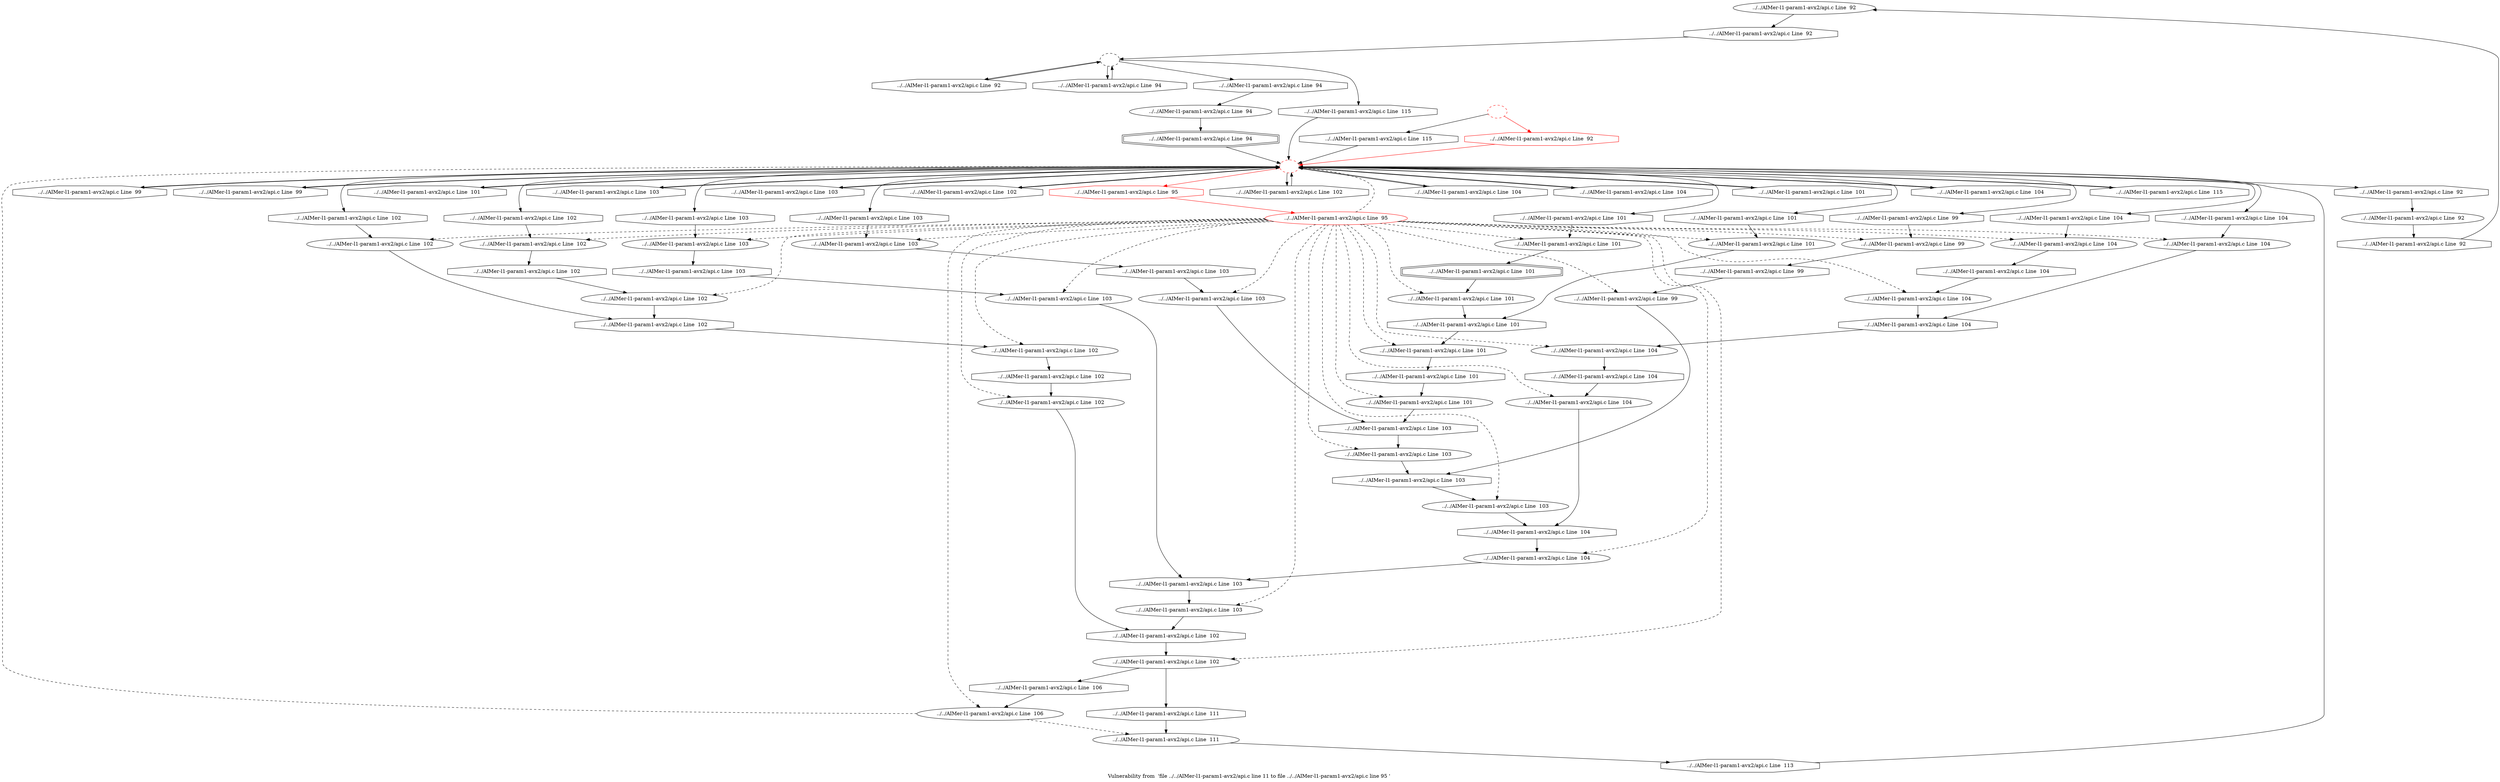 digraph "Vulnerability from 'file ../../AIMer-l1-param1-avx2/api.c line 11 to file ../../AIMer-l1-param1-avx2/api.c line 95 '  "{
label="Vulnerability from  'file ../../AIMer-l1-param1-avx2/api.c line 11 to file ../../AIMer-l1-param1-avx2/api.c line 95 ' ";
node_578[shape=ellipse,style=solid,label="../../AIMer-l1-param1-avx2/api.c Line  92"]
node_581[shape=octagon,style=solid,label="../../AIMer-l1-param1-avx2/api.c Line  92"]
"node_578"->"node_581"
node_577[shape=octagon,style=solid,label="../../AIMer-l1-param1-avx2/api.c Line  92"]
node_576[shape=ellipse,style=solid,label="../../AIMer-l1-param1-avx2/api.c Line  92"]
"node_577"->"node_576"
node_579[shape=octagon,style=solid,label="../../AIMer-l1-param1-avx2/api.c Line  92"]
"node_576"->"node_579"
node_575[shape=octagon,style=solid,label="../../AIMer-l1-param1-avx2/api.c Line  92", color=red]
node_574[shape=ellipse,style=dashed,label="", color=red]
"node_575"->"node_574" [color=red]
"node_574"->"node_577"
node_587[shape=octagon,style=solid,label="../../AIMer-l1-param1-avx2/api.c Line  95", color=red]
"node_574"->"node_587" [color=red]
node_588[shape=octagon,style=solid,label="../../AIMer-l1-param1-avx2/api.c Line  99"]
"node_574"->"node_588"
node_589[shape=octagon,style=solid,label="../../AIMer-l1-param1-avx2/api.c Line  99"]
"node_574"->"node_589"
node_591[shape=octagon,style=solid,label="../../AIMer-l1-param1-avx2/api.c Line  99"]
"node_574"->"node_591"
node_599[shape=octagon,style=solid,label="../../AIMer-l1-param1-avx2/api.c Line  101"]
"node_574"->"node_599"
node_601[shape=octagon,style=solid,label="../../AIMer-l1-param1-avx2/api.c Line  101"]
"node_574"->"node_601"
node_618[shape=octagon,style=solid,label="../../AIMer-l1-param1-avx2/api.c Line  103"]
"node_574"->"node_618"
node_620[shape=octagon,style=solid,label="../../AIMer-l1-param1-avx2/api.c Line  103"]
"node_574"->"node_620"
node_623[shape=octagon,style=solid,label="../../AIMer-l1-param1-avx2/api.c Line  103"]
"node_574"->"node_623"
node_625[shape=octagon,style=solid,label="../../AIMer-l1-param1-avx2/api.c Line  103"]
"node_574"->"node_625"
node_606[shape=octagon,style=solid,label="../../AIMer-l1-param1-avx2/api.c Line  102"]
"node_574"->"node_606"
node_608[shape=octagon,style=solid,label="../../AIMer-l1-param1-avx2/api.c Line  102"]
"node_574"->"node_608"
node_609[shape=octagon,style=solid,label="../../AIMer-l1-param1-avx2/api.c Line  102"]
"node_574"->"node_609"
node_611[shape=octagon,style=solid,label="../../AIMer-l1-param1-avx2/api.c Line  102"]
"node_574"->"node_611"
node_632[shape=octagon,style=solid,label="../../AIMer-l1-param1-avx2/api.c Line  104"]
"node_574"->"node_632"
node_633[shape=octagon,style=solid,label="../../AIMer-l1-param1-avx2/api.c Line  104"]
"node_574"->"node_633"
node_635[shape=octagon,style=solid,label="../../AIMer-l1-param1-avx2/api.c Line  104"]
"node_574"->"node_635"
node_594[shape=octagon,style=solid,label="../../AIMer-l1-param1-avx2/api.c Line  101"]
"node_574"->"node_594"
node_596[shape=octagon,style=solid,label="../../AIMer-l1-param1-avx2/api.c Line  101"]
"node_574"->"node_596"
node_638[shape=octagon,style=solid,label="../../AIMer-l1-param1-avx2/api.c Line  104"]
"node_574"->"node_638"
node_640[shape=octagon,style=solid,label="../../AIMer-l1-param1-avx2/api.c Line  104"]
"node_574"->"node_640"
node_657[shape=octagon,style=solid,label="../../AIMer-l1-param1-avx2/api.c Line  115"]
"node_574"->"node_657"
node_573[shape=ellipse,style=dashed,label=""]
node_584[shape=octagon,style=solid,label="../../AIMer-l1-param1-avx2/api.c Line  94"]
"node_573"->"node_584"
node_580[shape=octagon,style=solid,label="../../AIMer-l1-param1-avx2/api.c Line  92"]
"node_573"->"node_580"
node_582[shape=octagon,style=solid,label="../../AIMer-l1-param1-avx2/api.c Line  94"]
"node_573"->"node_582"
node_656[shape=octagon,style=solid,label="../../AIMer-l1-param1-avx2/api.c Line  115"]
"node_573"->"node_656"
node_572[shape=ellipse,style=dashed,label="", color=red]
"node_572"->"node_575" [color=red]
node_658[shape=octagon,style=solid,label="../../AIMer-l1-param1-avx2/api.c Line  115"]
"node_572"->"node_658"
node_583[shape=ellipse,style=solid,label="../../AIMer-l1-param1-avx2/api.c Line  94"]
"node_584"->"node_583"
node_585[shape=doubleoctagon,style=solid,label="../../AIMer-l1-param1-avx2/api.c Line  94"]
"node_585"->"node_574"
node_586[shape=ellipse,style=solid,label="../../AIMer-l1-param1-avx2/api.c Line  95", color=red]
"node_586"->"node_574" [style=dashed]
node_590[shape=ellipse,style=solid,label="../../AIMer-l1-param1-avx2/api.c Line  99"]
"node_586"->"node_590" [style=dashed]
node_600[shape=ellipse,style=solid,label="../../AIMer-l1-param1-avx2/api.c Line  101"]
"node_586"->"node_600" [style=dashed]
node_602[shape=ellipse,style=solid,label="../../AIMer-l1-param1-avx2/api.c Line  101"]
"node_586"->"node_602" [style=dashed]
node_604[shape=ellipse,style=solid,label="../../AIMer-l1-param1-avx2/api.c Line  101"]
"node_586"->"node_604" [style=dashed]
node_619[shape=ellipse,style=solid,label="../../AIMer-l1-param1-avx2/api.c Line  103"]
"node_586"->"node_619" [style=dashed]
node_621[shape=ellipse,style=solid,label="../../AIMer-l1-param1-avx2/api.c Line  103"]
"node_586"->"node_621" [style=dashed]
node_624[shape=ellipse,style=solid,label="../../AIMer-l1-param1-avx2/api.c Line  103"]
"node_586"->"node_624" [style=dashed]
node_626[shape=ellipse,style=solid,label="../../AIMer-l1-param1-avx2/api.c Line  103"]
"node_586"->"node_626" [style=dashed]
node_592[shape=ellipse,style=solid,label="../../AIMer-l1-param1-avx2/api.c Line  99"]
"node_586"->"node_592" [style=dashed]
node_607[shape=ellipse,style=solid,label="../../AIMer-l1-param1-avx2/api.c Line  102"]
"node_586"->"node_607" [style=dashed]
node_610[shape=ellipse,style=solid,label="../../AIMer-l1-param1-avx2/api.c Line  102"]
"node_586"->"node_610" [style=dashed]
node_612[shape=ellipse,style=solid,label="../../AIMer-l1-param1-avx2/api.c Line  102"]
"node_586"->"node_612" [style=dashed]
node_614[shape=ellipse,style=solid,label="../../AIMer-l1-param1-avx2/api.c Line  102"]
"node_586"->"node_614" [style=dashed]
node_616[shape=ellipse,style=solid,label="../../AIMer-l1-param1-avx2/api.c Line  102"]
"node_586"->"node_616" [style=dashed]
node_628[shape=ellipse,style=solid,label="../../AIMer-l1-param1-avx2/api.c Line  103"]
"node_586"->"node_628" [style=dashed]
node_630[shape=ellipse,style=solid,label="../../AIMer-l1-param1-avx2/api.c Line  103"]
"node_586"->"node_630" [style=dashed]
node_634[shape=ellipse,style=solid,label="../../AIMer-l1-param1-avx2/api.c Line  104"]
"node_586"->"node_634" [style=dashed]
node_636[shape=ellipse,style=solid,label="../../AIMer-l1-param1-avx2/api.c Line  104"]
"node_586"->"node_636" [style=dashed]
node_595[shape=ellipse,style=solid,label="../../AIMer-l1-param1-avx2/api.c Line  101"]
"node_586"->"node_595" [style=dashed]
node_597[shape=ellipse,style=solid,label="../../AIMer-l1-param1-avx2/api.c Line  101"]
"node_586"->"node_597" [style=dashed]
node_639[shape=ellipse,style=solid,label="../../AIMer-l1-param1-avx2/api.c Line  104"]
"node_586"->"node_639" [style=dashed]
node_641[shape=ellipse,style=solid,label="../../AIMer-l1-param1-avx2/api.c Line  104"]
"node_586"->"node_641" [style=dashed]
node_643[shape=ellipse,style=solid,label="../../AIMer-l1-param1-avx2/api.c Line  104"]
"node_586"->"node_643" [style=dashed]
node_645[shape=ellipse,style=solid,label="../../AIMer-l1-param1-avx2/api.c Line  104"]
"node_586"->"node_645" [style=dashed]
node_647[shape=ellipse,style=solid,label="../../AIMer-l1-param1-avx2/api.c Line  103"]
"node_586"->"node_647" [style=dashed]
node_649[shape=ellipse,style=solid,label="../../AIMer-l1-param1-avx2/api.c Line  102"]
"node_586"->"node_649" [style=dashed]
node_651[shape=ellipse,style=solid,label="../../AIMer-l1-param1-avx2/api.c Line  106"]
"node_586"->"node_651" [style=dashed]
"node_587"->"node_586" [color=red]
"node_588"->"node_574"
"node_589"->"node_574"
node_593[shape=octagon,style=solid,label="../../AIMer-l1-param1-avx2/api.c Line  99"]
"node_590"->"node_593"
"node_591"->"node_590"
node_598[shape=doubleoctagon,style=solid,label="../../AIMer-l1-param1-avx2/api.c Line  101"]
"node_598"->"node_597"
"node_599"->"node_574"
node_603[shape=octagon,style=solid,label="../../AIMer-l1-param1-avx2/api.c Line  101"]
"node_600"->"node_603"
"node_601"->"node_600"
node_605[shape=octagon,style=solid,label="../../AIMer-l1-param1-avx2/api.c Line  101"]
"node_602"->"node_605"
"node_603"->"node_602"
node_629[shape=octagon,style=solid,label="../../AIMer-l1-param1-avx2/api.c Line  103"]
"node_604"->"node_629"
node_617[shape=octagon,style=solid,label="../../AIMer-l1-param1-avx2/api.c Line  102"]
"node_617"->"node_616"
"node_618"->"node_574"
node_622[shape=octagon,style=solid,label="../../AIMer-l1-param1-avx2/api.c Line  103"]
"node_619"->"node_622"
"node_620"->"node_619"
node_648[shape=octagon,style=solid,label="../../AIMer-l1-param1-avx2/api.c Line  103"]
"node_621"->"node_648"
"node_622"->"node_621"
"node_623"->"node_574"
node_627[shape=octagon,style=solid,label="../../AIMer-l1-param1-avx2/api.c Line  103"]
"node_624"->"node_627"
"node_625"->"node_624"
"node_626"->"node_629"
node_631[shape=octagon,style=solid,label="../../AIMer-l1-param1-avx2/api.c Line  103"]
"node_592"->"node_631"
"node_593"->"node_592"
"node_605"->"node_604"
"node_606"->"node_574"
node_615[shape=octagon,style=solid,label="../../AIMer-l1-param1-avx2/api.c Line  102"]
"node_607"->"node_615"
"node_608"->"node_607"
"node_609"->"node_574"
node_613[shape=octagon,style=solid,label="../../AIMer-l1-param1-avx2/api.c Line  102"]
"node_610"->"node_613"
"node_611"->"node_610"
"node_612"->"node_615"
"node_613"->"node_612"
"node_614"->"node_617"
"node_615"->"node_614"
node_650[shape=octagon,style=solid,label="../../AIMer-l1-param1-avx2/api.c Line  102"]
"node_616"->"node_650"
"node_627"->"node_626"
"node_628"->"node_631"
"node_629"->"node_628"
node_646[shape=octagon,style=solid,label="../../AIMer-l1-param1-avx2/api.c Line  104"]
"node_630"->"node_646"
"node_631"->"node_630"
"node_632"->"node_574"
"node_633"->"node_574"
node_637[shape=octagon,style=solid,label="../../AIMer-l1-param1-avx2/api.c Line  104"]
"node_634"->"node_637"
"node_635"->"node_634"
node_642[shape=octagon,style=solid,label="../../AIMer-l1-param1-avx2/api.c Line  104"]
"node_636"->"node_642"
"node_594"->"node_574"
"node_595"->"node_598"
"node_596"->"node_595"
"node_597"->"node_603"
"node_579"->"node_578"
"node_580"->"node_573"
"node_581"->"node_573"
"node_582"->"node_573"
"node_583"->"node_585"
"node_637"->"node_636"
"node_638"->"node_574"
"node_639"->"node_642"
"node_640"->"node_639"
node_644[shape=octagon,style=solid,label="../../AIMer-l1-param1-avx2/api.c Line  104"]
"node_641"->"node_644"
"node_642"->"node_641"
"node_643"->"node_646"
"node_644"->"node_643"
"node_645"->"node_648"
"node_646"->"node_645"
"node_647"->"node_650"
"node_648"->"node_647"
node_652[shape=octagon,style=solid,label="../../AIMer-l1-param1-avx2/api.c Line  106"]
"node_649"->"node_652"
node_654[shape=octagon,style=solid,label="../../AIMer-l1-param1-avx2/api.c Line  111"]
"node_649"->"node_654"
"node_650"->"node_649"
"node_651"->"node_574" [style=dashed]
node_653[shape=ellipse,style=solid,label="../../AIMer-l1-param1-avx2/api.c Line  111"]
"node_651"->"node_653" [style=dashed]
"node_652"->"node_651"
node_655[shape=octagon,style=solid,label="../../AIMer-l1-param1-avx2/api.c Line  113"]
"node_653"->"node_655"
"node_654"->"node_653"
"node_655"->"node_574"
"node_656"->"node_574"
"node_657"->"node_574"
"node_658"->"node_574"
}

